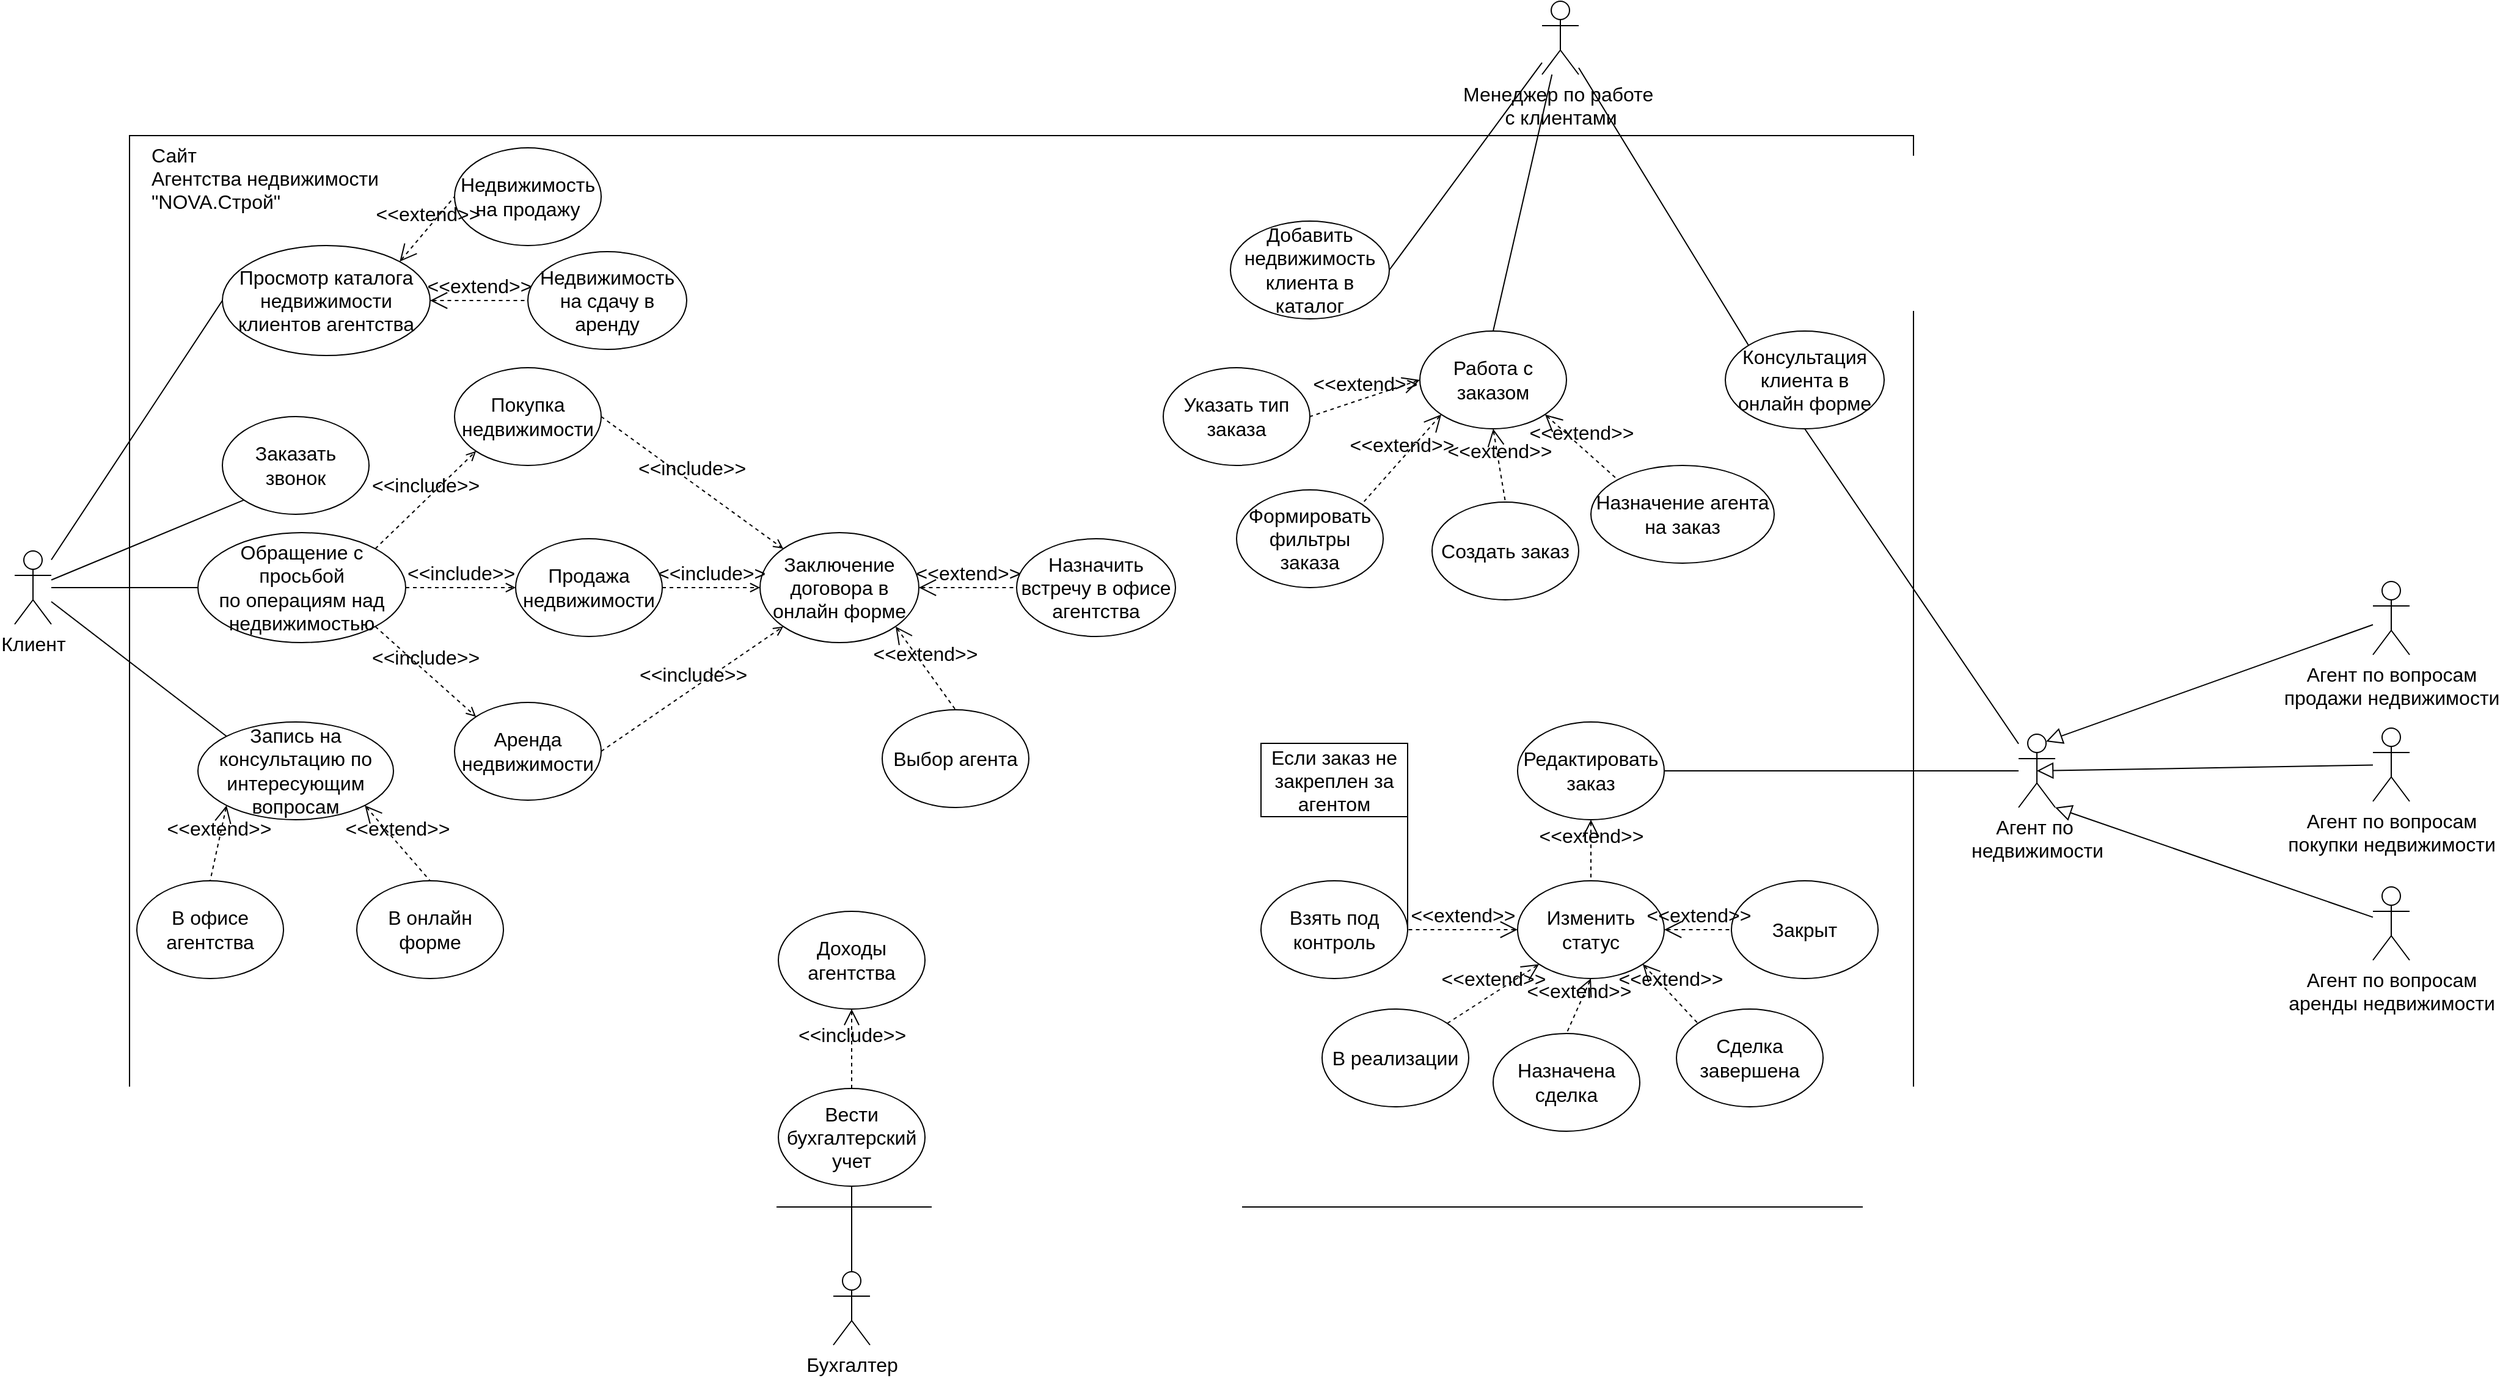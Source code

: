 <mxfile version="20.6.0" type="device"><diagram id="ZbYqi0GbOjYnS4cNyKz0" name="Страница 1"><mxGraphModel dx="2809" dy="2093" grid="1" gridSize="10" guides="1" tooltips="1" connect="1" arrows="1" fold="1" page="1" pageScale="1" pageWidth="1169" pageHeight="827" math="0" shadow="0"><root><mxCell id="0"/><mxCell id="1" parent="0"/><mxCell id="UqVFQyRsKQITe2dzl25y-78" value="" style="rounded=0;whiteSpace=wrap;html=1;fontSize=16;" parent="1" vertex="1"><mxGeometry x="294" y="-50" width="1460" height="877" as="geometry"/></mxCell><mxCell id="UqVFQyRsKQITe2dzl25y-3" style="rounded=0;orthogonalLoop=1;jettySize=auto;html=1;fontSize=16;entryX=0;entryY=0.5;entryDx=0;entryDy=0;endArrow=none;endFill=0;" parent="1" source="UqVFQyRsKQITe2dzl25y-1" target="UqVFQyRsKQITe2dzl25y-2" edge="1"><mxGeometry relative="1" as="geometry"><mxPoint x="270" y="320" as="targetPoint"/></mxGeometry></mxCell><mxCell id="UqVFQyRsKQITe2dzl25y-22" style="edgeStyle=none;rounded=0;orthogonalLoop=1;jettySize=auto;html=1;entryX=0;entryY=0;entryDx=0;entryDy=0;fontSize=16;endArrow=none;endFill=0;" parent="1" source="UqVFQyRsKQITe2dzl25y-1" target="UqVFQyRsKQITe2dzl25y-21" edge="1"><mxGeometry relative="1" as="geometry"/></mxCell><mxCell id="UqVFQyRsKQITe2dzl25y-77" style="edgeStyle=none;rounded=0;orthogonalLoop=1;jettySize=auto;html=1;entryX=0;entryY=1;entryDx=0;entryDy=0;fontSize=16;endArrow=none;endFill=0;endSize=11;" parent="1" source="UqVFQyRsKQITe2dzl25y-1" target="UqVFQyRsKQITe2dzl25y-76" edge="1"><mxGeometry relative="1" as="geometry"/></mxCell><mxCell id="lv6872wSU-0147qb-NPm-3" style="rounded=0;orthogonalLoop=1;jettySize=auto;html=1;entryX=0;entryY=0.5;entryDx=0;entryDy=0;fontSize=16;endArrow=none;endFill=0;" parent="1" source="UqVFQyRsKQITe2dzl25y-1" target="lv6872wSU-0147qb-NPm-2" edge="1"><mxGeometry relative="1" as="geometry"/></mxCell><mxCell id="UqVFQyRsKQITe2dzl25y-1" value="Клиент&lt;br style=&quot;font-size: 16px;&quot;&gt;" style="shape=umlActor;verticalLabelPosition=bottom;verticalAlign=top;html=1;outlineConnect=0;fontSize=16;" parent="1" vertex="1"><mxGeometry x="200" y="290" width="30" height="60" as="geometry"/></mxCell><mxCell id="UqVFQyRsKQITe2dzl25y-2" value="Обращение с&lt;br&gt;просьбой&lt;br&gt;по операциям над недвижимостью" style="ellipse;whiteSpace=wrap;html=1;fontSize=16;" parent="1" vertex="1"><mxGeometry x="350" y="275" width="170" height="90" as="geometry"/></mxCell><mxCell id="UqVFQyRsKQITe2dzl25y-5" value="Покупка недвижимости" style="ellipse;whiteSpace=wrap;html=1;fontSize=16;" parent="1" vertex="1"><mxGeometry x="560" y="140" width="120" height="80" as="geometry"/></mxCell><mxCell id="UqVFQyRsKQITe2dzl25y-6" value="&amp;lt;&amp;lt;include&amp;gt;&amp;gt;" style="edgeStyle=none;html=1;endArrow=open;verticalAlign=bottom;dashed=1;labelBackgroundColor=none;rounded=0;fontSize=16;exitX=1;exitY=0.5;exitDx=0;exitDy=0;entryX=0;entryY=0;entryDx=0;entryDy=0;" parent="1" source="UqVFQyRsKQITe2dzl25y-5" target="UqVFQyRsKQITe2dzl25y-13" edge="1"><mxGeometry width="160" relative="1" as="geometry"><mxPoint x="450" y="310" as="sourcePoint"/><mxPoint x="610" y="310" as="targetPoint"/></mxGeometry></mxCell><mxCell id="UqVFQyRsKQITe2dzl25y-8" value="Продажа недвижимости" style="ellipse;whiteSpace=wrap;html=1;fontSize=16;" parent="1" vertex="1"><mxGeometry x="610" y="280" width="120" height="80" as="geometry"/></mxCell><mxCell id="UqVFQyRsKQITe2dzl25y-10" value="&amp;lt;&amp;lt;include&amp;gt;&amp;gt;" style="edgeStyle=none;html=1;endArrow=open;verticalAlign=bottom;dashed=1;labelBackgroundColor=none;rounded=0;fontSize=16;exitX=1;exitY=0.5;exitDx=0;exitDy=0;entryX=0;entryY=0.5;entryDx=0;entryDy=0;" parent="1" source="UqVFQyRsKQITe2dzl25y-2" target="UqVFQyRsKQITe2dzl25y-8" edge="1"><mxGeometry width="160" relative="1" as="geometry"><mxPoint x="493.62" y="292.83" as="sourcePoint"/><mxPoint x="547.574" y="188.284" as="targetPoint"/></mxGeometry></mxCell><mxCell id="UqVFQyRsKQITe2dzl25y-11" value="Аренда недвижимости" style="ellipse;whiteSpace=wrap;html=1;fontSize=16;" parent="1" vertex="1"><mxGeometry x="560" y="414" width="120" height="80" as="geometry"/></mxCell><mxCell id="UqVFQyRsKQITe2dzl25y-12" value="&amp;lt;&amp;lt;include&amp;gt;&amp;gt;" style="edgeStyle=none;html=1;endArrow=open;verticalAlign=bottom;dashed=1;labelBackgroundColor=none;rounded=0;fontSize=16;exitX=1;exitY=1;exitDx=0;exitDy=0;entryX=0;entryY=0;entryDx=0;entryDy=0;" parent="1" source="UqVFQyRsKQITe2dzl25y-2" target="UqVFQyRsKQITe2dzl25y-11" edge="1"><mxGeometry width="160" relative="1" as="geometry"><mxPoint x="530" y="330" as="sourcePoint"/><mxPoint x="670" y="330" as="targetPoint"/></mxGeometry></mxCell><mxCell id="UqVFQyRsKQITe2dzl25y-13" value="Заключение договора в онлайн форме" style="ellipse;whiteSpace=wrap;html=1;fontSize=16;" parent="1" vertex="1"><mxGeometry x="810" y="275" width="130" height="90" as="geometry"/></mxCell><mxCell id="UqVFQyRsKQITe2dzl25y-16" value="&amp;lt;&amp;lt;include&amp;gt;&amp;gt;" style="edgeStyle=none;html=1;endArrow=open;verticalAlign=bottom;dashed=1;labelBackgroundColor=none;rounded=0;fontSize=16;exitX=1;exitY=0;exitDx=0;exitDy=0;entryX=0;entryY=1;entryDx=0;entryDy=0;" parent="1" source="UqVFQyRsKQITe2dzl25y-2" target="UqVFQyRsKQITe2dzl25y-5" edge="1"><mxGeometry width="160" relative="1" as="geometry"><mxPoint x="650" y="160.0" as="sourcePoint"/><mxPoint x="838.992" y="298.212" as="targetPoint"/></mxGeometry></mxCell><mxCell id="UqVFQyRsKQITe2dzl25y-17" value="&amp;lt;&amp;lt;include&amp;gt;&amp;gt;" style="edgeStyle=none;html=1;endArrow=open;verticalAlign=bottom;dashed=1;labelBackgroundColor=none;rounded=0;fontSize=16;exitX=1;exitY=0.5;exitDx=0;exitDy=0;entryX=0;entryY=0.5;entryDx=0;entryDy=0;" parent="1" source="UqVFQyRsKQITe2dzl25y-8" target="UqVFQyRsKQITe2dzl25y-13" edge="1"><mxGeometry width="160" relative="1" as="geometry"><mxPoint x="505.197" y="298.229" as="sourcePoint"/><mxPoint x="547.574" y="188.284" as="targetPoint"/></mxGeometry></mxCell><mxCell id="UqVFQyRsKQITe2dzl25y-18" value="&amp;lt;&amp;lt;include&amp;gt;&amp;gt;" style="edgeStyle=none;html=1;endArrow=open;verticalAlign=bottom;dashed=1;labelBackgroundColor=none;rounded=0;fontSize=16;exitX=1;exitY=0.5;exitDx=0;exitDy=0;entryX=0;entryY=1;entryDx=0;entryDy=0;" parent="1" source="UqVFQyRsKQITe2dzl25y-11" target="UqVFQyRsKQITe2dzl25y-13" edge="1"><mxGeometry width="160" relative="1" as="geometry"><mxPoint x="505.197" y="361.771" as="sourcePoint"/><mxPoint x="552.574" y="461.716" as="targetPoint"/></mxGeometry></mxCell><mxCell id="UqVFQyRsKQITe2dzl25y-19" value="Назначить встречу в офисе агентства" style="ellipse;whiteSpace=wrap;html=1;fontSize=16;" parent="1" vertex="1"><mxGeometry x="1020" y="280" width="130" height="80" as="geometry"/></mxCell><mxCell id="UqVFQyRsKQITe2dzl25y-20" value="&amp;lt;&amp;lt;extend&amp;gt;&amp;gt;" style="edgeStyle=none;html=1;startArrow=open;endArrow=none;startSize=12;verticalAlign=bottom;dashed=1;labelBackgroundColor=none;rounded=0;fontSize=16;entryX=0;entryY=0.5;entryDx=0;entryDy=0;exitX=1;exitY=0.5;exitDx=0;exitDy=0;" parent="1" source="UqVFQyRsKQITe2dzl25y-13" target="UqVFQyRsKQITe2dzl25y-19" edge="1"><mxGeometry width="160" relative="1" as="geometry"><mxPoint x="660" y="310" as="sourcePoint"/><mxPoint x="820" y="310" as="targetPoint"/></mxGeometry></mxCell><mxCell id="UqVFQyRsKQITe2dzl25y-21" value="Запись на консультацию по интересующим вопросам" style="ellipse;whiteSpace=wrap;html=1;fontSize=16;" parent="1" vertex="1"><mxGeometry x="350" y="430" width="160" height="80" as="geometry"/></mxCell><mxCell id="UqVFQyRsKQITe2dzl25y-23" value="В офисе агентства" style="ellipse;whiteSpace=wrap;html=1;fontSize=16;" parent="1" vertex="1"><mxGeometry x="300" y="560" width="120" height="80" as="geometry"/></mxCell><mxCell id="UqVFQyRsKQITe2dzl25y-24" value="&amp;lt;&amp;lt;extend&amp;gt;&amp;gt;" style="edgeStyle=none;html=1;startArrow=open;endArrow=none;startSize=12;verticalAlign=bottom;dashed=1;labelBackgroundColor=none;rounded=0;fontSize=16;entryX=0.5;entryY=0;entryDx=0;entryDy=0;exitX=0;exitY=1;exitDx=0;exitDy=0;" parent="1" source="UqVFQyRsKQITe2dzl25y-21" target="UqVFQyRsKQITe2dzl25y-23" edge="1"><mxGeometry width="160" relative="1" as="geometry"><mxPoint x="600" y="420" as="sourcePoint"/><mxPoint x="760" y="420" as="targetPoint"/></mxGeometry></mxCell><mxCell id="UqVFQyRsKQITe2dzl25y-25" value="В онлайн форме" style="ellipse;whiteSpace=wrap;html=1;fontSize=16;" parent="1" vertex="1"><mxGeometry x="480" y="560" width="120" height="80" as="geometry"/></mxCell><mxCell id="UqVFQyRsKQITe2dzl25y-26" value="&amp;lt;&amp;lt;extend&amp;gt;&amp;gt;" style="edgeStyle=none;html=1;startArrow=open;endArrow=none;startSize=12;verticalAlign=bottom;dashed=1;labelBackgroundColor=none;rounded=0;fontSize=16;entryX=0.5;entryY=0;entryDx=0;entryDy=0;exitX=1;exitY=1;exitDx=0;exitDy=0;" parent="1" source="UqVFQyRsKQITe2dzl25y-21" target="UqVFQyRsKQITe2dzl25y-25" edge="1"><mxGeometry width="160" relative="1" as="geometry"><mxPoint x="383.431" y="508.284" as="sourcePoint"/><mxPoint x="360" y="570" as="targetPoint"/></mxGeometry></mxCell><mxCell id="UqVFQyRsKQITe2dzl25y-27" value="Выбор агента" style="ellipse;whiteSpace=wrap;html=1;fontSize=16;" parent="1" vertex="1"><mxGeometry x="910" y="420" width="120" height="80" as="geometry"/></mxCell><mxCell id="UqVFQyRsKQITe2dzl25y-31" style="edgeStyle=none;rounded=0;orthogonalLoop=1;jettySize=auto;html=1;entryX=0.5;entryY=0;entryDx=0;entryDy=0;fontSize=16;endArrow=none;endFill=0;" parent="1" source="UqVFQyRsKQITe2dzl25y-29" target="UqVFQyRsKQITe2dzl25y-30" edge="1"><mxGeometry relative="1" as="geometry"/></mxCell><mxCell id="UqVFQyRsKQITe2dzl25y-39" style="edgeStyle=none;rounded=0;orthogonalLoop=1;jettySize=auto;html=1;entryX=0;entryY=0;entryDx=0;entryDy=0;fontSize=16;endArrow=none;endFill=0;" parent="1" source="UqVFQyRsKQITe2dzl25y-29" target="UqVFQyRsKQITe2dzl25y-38" edge="1"><mxGeometry relative="1" as="geometry"/></mxCell><mxCell id="rBSnvYJMCTskgzH677Kr-2" style="rounded=0;orthogonalLoop=1;jettySize=auto;html=1;entryX=1;entryY=0.5;entryDx=0;entryDy=0;fontSize=16;endArrow=none;endFill=0;" edge="1" parent="1" source="UqVFQyRsKQITe2dzl25y-29" target="rBSnvYJMCTskgzH677Kr-1"><mxGeometry relative="1" as="geometry"/></mxCell><mxCell id="UqVFQyRsKQITe2dzl25y-29" value="Менеджер по работе&amp;nbsp;&lt;br&gt;с клиентами" style="shape=umlActor;html=1;verticalLabelPosition=bottom;verticalAlign=top;align=center;fontSize=16;" parent="1" vertex="1"><mxGeometry x="1450" y="-160" width="30" height="60" as="geometry"/></mxCell><mxCell id="UqVFQyRsKQITe2dzl25y-30" value="Работа с заказом" style="ellipse;whiteSpace=wrap;html=1;fontSize=16;" parent="1" vertex="1"><mxGeometry x="1350" y="110" width="120" height="80" as="geometry"/></mxCell><mxCell id="UqVFQyRsKQITe2dzl25y-32" value="Формировать&lt;br&gt;фильтры заказа" style="ellipse;whiteSpace=wrap;html=1;fontSize=16;" parent="1" vertex="1"><mxGeometry x="1200" y="240" width="120" height="80" as="geometry"/></mxCell><mxCell id="UqVFQyRsKQITe2dzl25y-33" value="&amp;lt;&amp;lt;extend&amp;gt;&amp;gt;" style="edgeStyle=none;html=1;startArrow=open;endArrow=none;startSize=12;verticalAlign=bottom;dashed=1;labelBackgroundColor=none;rounded=0;fontSize=16;entryX=1;entryY=0;entryDx=0;entryDy=0;exitX=0;exitY=1;exitDx=0;exitDy=0;" parent="1" source="UqVFQyRsKQITe2dzl25y-30" target="UqVFQyRsKQITe2dzl25y-32" edge="1"><mxGeometry width="160" relative="1" as="geometry"><mxPoint x="1220" y="130" as="sourcePoint"/><mxPoint x="1380" y="130" as="targetPoint"/></mxGeometry></mxCell><mxCell id="UqVFQyRsKQITe2dzl25y-34" value="Создать заказ" style="ellipse;whiteSpace=wrap;html=1;fontSize=16;" parent="1" vertex="1"><mxGeometry x="1360" y="250" width="120" height="80" as="geometry"/></mxCell><mxCell id="UqVFQyRsKQITe2dzl25y-35" value="&amp;lt;&amp;lt;extend&amp;gt;&amp;gt;" style="edgeStyle=none;html=1;startArrow=open;endArrow=none;startSize=12;verticalAlign=bottom;dashed=1;labelBackgroundColor=none;rounded=0;fontSize=16;entryX=0.5;entryY=0;entryDx=0;entryDy=0;exitX=0.5;exitY=1;exitDx=0;exitDy=0;" parent="1" source="UqVFQyRsKQITe2dzl25y-30" target="UqVFQyRsKQITe2dzl25y-34" edge="1"><mxGeometry width="160" relative="1" as="geometry"><mxPoint x="1377.574" y="188.284" as="sourcePoint"/><mxPoint x="1312.426" y="261.716" as="targetPoint"/></mxGeometry></mxCell><mxCell id="UqVFQyRsKQITe2dzl25y-36" value="Назначение агента на заказ" style="ellipse;whiteSpace=wrap;html=1;fontSize=16;" parent="1" vertex="1"><mxGeometry x="1490" y="220" width="150" height="80" as="geometry"/></mxCell><mxCell id="UqVFQyRsKQITe2dzl25y-37" value="&amp;lt;&amp;lt;extend&amp;gt;&amp;gt;" style="edgeStyle=none;html=1;startArrow=open;endArrow=none;startSize=12;verticalAlign=bottom;dashed=1;labelBackgroundColor=none;rounded=0;fontSize=16;entryX=0;entryY=0;entryDx=0;entryDy=0;exitX=1;exitY=1;exitDx=0;exitDy=0;" parent="1" source="UqVFQyRsKQITe2dzl25y-30" target="UqVFQyRsKQITe2dzl25y-36" edge="1"><mxGeometry width="160" relative="1" as="geometry"><mxPoint x="1420" y="200.0" as="sourcePoint"/><mxPoint x="1430" y="260.0" as="targetPoint"/></mxGeometry></mxCell><mxCell id="UqVFQyRsKQITe2dzl25y-38" value="Консультация клиента в онлайн форме" style="ellipse;whiteSpace=wrap;html=1;fontSize=16;" parent="1" vertex="1"><mxGeometry x="1600" y="110" width="130" height="80" as="geometry"/></mxCell><mxCell id="UqVFQyRsKQITe2dzl25y-47" style="edgeStyle=none;rounded=0;orthogonalLoop=1;jettySize=auto;html=1;entryX=0.75;entryY=0.1;entryDx=0;entryDy=0;entryPerimeter=0;fontSize=16;endArrow=block;endFill=0;endSize=11;" parent="1" source="UqVFQyRsKQITe2dzl25y-40" target="UqVFQyRsKQITe2dzl25y-46" edge="1"><mxGeometry relative="1" as="geometry"/></mxCell><mxCell id="UqVFQyRsKQITe2dzl25y-40" value="Агент по вопросам&lt;br&gt;продажи недвижимости" style="shape=umlActor;html=1;verticalLabelPosition=bottom;verticalAlign=top;align=center;fontSize=16;" parent="1" vertex="1"><mxGeometry x="2130" y="315" width="30" height="60" as="geometry"/></mxCell><mxCell id="UqVFQyRsKQITe2dzl25y-48" style="edgeStyle=none;rounded=0;orthogonalLoop=1;jettySize=auto;html=1;fontSize=16;endArrow=block;endFill=0;endSize=11;entryX=0.5;entryY=0.5;entryDx=0;entryDy=0;entryPerimeter=0;" parent="1" source="UqVFQyRsKQITe2dzl25y-41" target="UqVFQyRsKQITe2dzl25y-46" edge="1"><mxGeometry relative="1" as="geometry"><mxPoint x="1920" y="465" as="targetPoint"/></mxGeometry></mxCell><mxCell id="UqVFQyRsKQITe2dzl25y-41" value="Агент по вопросам&lt;br&gt;покупки недвижимости" style="shape=umlActor;html=1;verticalLabelPosition=bottom;verticalAlign=top;align=center;fontSize=16;" parent="1" vertex="1"><mxGeometry x="2130" y="435" width="30" height="60" as="geometry"/></mxCell><mxCell id="UqVFQyRsKQITe2dzl25y-49" style="edgeStyle=none;rounded=0;orthogonalLoop=1;jettySize=auto;html=1;entryX=1;entryY=1;entryDx=0;entryDy=0;entryPerimeter=0;fontSize=16;endArrow=block;endFill=0;endSize=11;" parent="1" source="UqVFQyRsKQITe2dzl25y-43" target="UqVFQyRsKQITe2dzl25y-46" edge="1"><mxGeometry relative="1" as="geometry"/></mxCell><mxCell id="UqVFQyRsKQITe2dzl25y-43" value="Агент по вопросам&lt;br&gt;аренды недвижимости" style="shape=umlActor;verticalLabelPosition=bottom;verticalAlign=top;html=1;outlineConnect=0;fontSize=16;" parent="1" vertex="1"><mxGeometry x="2130" y="565" width="30" height="60" as="geometry"/></mxCell><mxCell id="UqVFQyRsKQITe2dzl25y-44" value="Указать тип&lt;br&gt;заказа" style="ellipse;whiteSpace=wrap;html=1;fontSize=16;" parent="1" vertex="1"><mxGeometry x="1140" y="140" width="120" height="80" as="geometry"/></mxCell><mxCell id="UqVFQyRsKQITe2dzl25y-45" value="&amp;lt;&amp;lt;extend&amp;gt;&amp;gt;" style="edgeStyle=none;html=1;startArrow=open;endArrow=none;startSize=12;verticalAlign=bottom;dashed=1;labelBackgroundColor=none;rounded=0;fontSize=16;entryX=1;entryY=0.5;entryDx=0;entryDy=0;exitX=0;exitY=0.5;exitDx=0;exitDy=0;" parent="1" source="UqVFQyRsKQITe2dzl25y-30" target="UqVFQyRsKQITe2dzl25y-44" edge="1"><mxGeometry width="160" relative="1" as="geometry"><mxPoint x="1377.574" y="188.284" as="sourcePoint"/><mxPoint x="1312.426" y="261.716" as="targetPoint"/></mxGeometry></mxCell><mxCell id="UqVFQyRsKQITe2dzl25y-52" style="edgeStyle=none;rounded=0;orthogonalLoop=1;jettySize=auto;html=1;entryX=1;entryY=0.5;entryDx=0;entryDy=0;fontSize=16;endArrow=none;endFill=0;endSize=11;" parent="1" source="UqVFQyRsKQITe2dzl25y-46" target="UqVFQyRsKQITe2dzl25y-50" edge="1"><mxGeometry relative="1" as="geometry"/></mxCell><mxCell id="UqVFQyRsKQITe2dzl25y-69" style="edgeStyle=none;rounded=0;orthogonalLoop=1;jettySize=auto;html=1;entryX=0.5;entryY=1;entryDx=0;entryDy=0;fontSize=16;endArrow=none;endFill=0;endSize=11;" parent="1" source="UqVFQyRsKQITe2dzl25y-46" target="UqVFQyRsKQITe2dzl25y-38" edge="1"><mxGeometry relative="1" as="geometry"/></mxCell><mxCell id="UqVFQyRsKQITe2dzl25y-46" value="Агент по&amp;nbsp;&lt;br&gt;недвижимости" style="shape=umlActor;html=1;verticalLabelPosition=bottom;verticalAlign=top;align=center;fontSize=16;" parent="1" vertex="1"><mxGeometry x="1840" y="440" width="30" height="60" as="geometry"/></mxCell><mxCell id="UqVFQyRsKQITe2dzl25y-50" value="Редактировать заказ" style="ellipse;whiteSpace=wrap;html=1;fontSize=16;" parent="1" vertex="1"><mxGeometry x="1430" y="430" width="120" height="80" as="geometry"/></mxCell><mxCell id="UqVFQyRsKQITe2dzl25y-53" value="Изменить статус" style="ellipse;whiteSpace=wrap;html=1;fontSize=16;" parent="1" vertex="1"><mxGeometry x="1430" y="560" width="120" height="80" as="geometry"/></mxCell><mxCell id="UqVFQyRsKQITe2dzl25y-54" value="&amp;lt;&amp;lt;extend&amp;gt;&amp;gt;" style="edgeStyle=none;html=1;startArrow=open;endArrow=none;startSize=12;verticalAlign=bottom;dashed=1;labelBackgroundColor=none;rounded=0;fontSize=16;entryX=0.5;entryY=0;entryDx=0;entryDy=0;exitX=0.5;exitY=1;exitDx=0;exitDy=0;" parent="1" source="UqVFQyRsKQITe2dzl25y-50" target="UqVFQyRsKQITe2dzl25y-53" edge="1"><mxGeometry width="160" relative="1" as="geometry"><mxPoint x="1520" y="412.5" as="sourcePoint"/><mxPoint x="1680" y="412.5" as="targetPoint"/></mxGeometry></mxCell><mxCell id="UqVFQyRsKQITe2dzl25y-55" value="Взять под контроль" style="ellipse;whiteSpace=wrap;html=1;fontSize=16;" parent="1" vertex="1"><mxGeometry x="1220" y="560" width="120" height="80" as="geometry"/></mxCell><mxCell id="UqVFQyRsKQITe2dzl25y-56" value="&amp;lt;&amp;lt;extend&amp;gt;&amp;gt;" style="edgeStyle=none;html=1;startArrow=open;endArrow=none;startSize=12;verticalAlign=bottom;dashed=1;labelBackgroundColor=none;rounded=0;fontSize=16;entryX=1;entryY=0.5;entryDx=0;entryDy=0;exitX=0;exitY=0.5;exitDx=0;exitDy=0;" parent="1" source="UqVFQyRsKQITe2dzl25y-53" target="UqVFQyRsKQITe2dzl25y-55" edge="1"><mxGeometry width="160" relative="1" as="geometry"><mxPoint x="1390" y="585" as="sourcePoint"/><mxPoint x="1550" y="585" as="targetPoint"/></mxGeometry></mxCell><mxCell id="UqVFQyRsKQITe2dzl25y-58" style="edgeStyle=none;rounded=0;orthogonalLoop=1;jettySize=auto;html=1;fontSize=16;endArrow=none;endFill=0;endSize=11;exitX=1;exitY=1;exitDx=0;exitDy=0;" parent="1" source="UqVFQyRsKQITe2dzl25y-57" edge="1"><mxGeometry relative="1" as="geometry"><mxPoint x="1340" y="602" as="targetPoint"/></mxGeometry></mxCell><mxCell id="UqVFQyRsKQITe2dzl25y-57" value="Если заказ не закреплен за агентом" style="rounded=0;whiteSpace=wrap;html=1;fontSize=16;" parent="1" vertex="1"><mxGeometry x="1220" y="447.5" width="120" height="60" as="geometry"/></mxCell><mxCell id="UqVFQyRsKQITe2dzl25y-59" value="В реализации" style="ellipse;whiteSpace=wrap;html=1;fontSize=16;" parent="1" vertex="1"><mxGeometry x="1270" y="665" width="120" height="80" as="geometry"/></mxCell><mxCell id="UqVFQyRsKQITe2dzl25y-61" value="&amp;lt;&amp;lt;extend&amp;gt;&amp;gt;" style="edgeStyle=none;html=1;startArrow=open;endArrow=none;startSize=12;verticalAlign=bottom;dashed=1;labelBackgroundColor=none;rounded=0;fontSize=16;entryX=1;entryY=0;entryDx=0;entryDy=0;exitX=0;exitY=1;exitDx=0;exitDy=0;" parent="1" source="UqVFQyRsKQITe2dzl25y-53" target="UqVFQyRsKQITe2dzl25y-59" edge="1"><mxGeometry width="160" relative="1" as="geometry"><mxPoint x="1440" y="610" as="sourcePoint"/><mxPoint x="1382.426" y="626.716" as="targetPoint"/></mxGeometry></mxCell><mxCell id="UqVFQyRsKQITe2dzl25y-62" value="Назначена сделка" style="ellipse;whiteSpace=wrap;html=1;fontSize=16;" parent="1" vertex="1"><mxGeometry x="1410" y="685" width="120" height="80" as="geometry"/></mxCell><mxCell id="UqVFQyRsKQITe2dzl25y-63" value="&amp;lt;&amp;lt;extend&amp;gt;&amp;gt;" style="edgeStyle=none;html=1;startArrow=open;endArrow=none;startSize=12;verticalAlign=bottom;dashed=1;labelBackgroundColor=none;rounded=0;fontSize=16;entryX=0.5;entryY=0;entryDx=0;entryDy=0;exitX=0.5;exitY=1;exitDx=0;exitDy=0;" parent="1" source="UqVFQyRsKQITe2dzl25y-53" target="UqVFQyRsKQITe2dzl25y-62" edge="1"><mxGeometry width="160" relative="1" as="geometry"><mxPoint x="1420" y="575" as="sourcePoint"/><mxPoint x="1580" y="575" as="targetPoint"/></mxGeometry></mxCell><mxCell id="UqVFQyRsKQITe2dzl25y-64" value="Сделка завершена" style="ellipse;whiteSpace=wrap;html=1;fontSize=16;" parent="1" vertex="1"><mxGeometry x="1560" y="665" width="120" height="80" as="geometry"/></mxCell><mxCell id="UqVFQyRsKQITe2dzl25y-65" value="&amp;lt;&amp;lt;extend&amp;gt;&amp;gt;" style="edgeStyle=none;html=1;startArrow=open;endArrow=none;startSize=12;verticalAlign=bottom;dashed=1;labelBackgroundColor=none;rounded=0;fontSize=16;entryX=0;entryY=0;entryDx=0;entryDy=0;exitX=1;exitY=1;exitDx=0;exitDy=0;" parent="1" source="UqVFQyRsKQITe2dzl25y-53" target="UqVFQyRsKQITe2dzl25y-64" edge="1"><mxGeometry width="160" relative="1" as="geometry"><mxPoint x="1500" y="650" as="sourcePoint"/><mxPoint x="1480" y="695" as="targetPoint"/></mxGeometry></mxCell><mxCell id="UqVFQyRsKQITe2dzl25y-66" value="Закрыт" style="ellipse;whiteSpace=wrap;html=1;fontSize=16;" parent="1" vertex="1"><mxGeometry x="1605" y="560" width="120" height="80" as="geometry"/></mxCell><mxCell id="UqVFQyRsKQITe2dzl25y-67" value="&amp;lt;&amp;lt;extend&amp;gt;&amp;gt;" style="edgeStyle=none;html=1;startArrow=open;endArrow=none;startSize=12;verticalAlign=bottom;dashed=1;labelBackgroundColor=none;rounded=0;fontSize=16;entryX=0;entryY=0.5;entryDx=0;entryDy=0;exitX=1;exitY=0.5;exitDx=0;exitDy=0;" parent="1" source="UqVFQyRsKQITe2dzl25y-53" target="UqVFQyRsKQITe2dzl25y-66" edge="1"><mxGeometry width="160" relative="1" as="geometry"><mxPoint x="1400" y="575" as="sourcePoint"/><mxPoint x="1560" y="575" as="targetPoint"/></mxGeometry></mxCell><mxCell id="UqVFQyRsKQITe2dzl25y-72" style="edgeStyle=none;rounded=0;orthogonalLoop=1;jettySize=auto;html=1;entryX=0.5;entryY=1;entryDx=0;entryDy=0;fontSize=16;endArrow=none;endFill=0;endSize=11;" parent="1" source="UqVFQyRsKQITe2dzl25y-70" target="UqVFQyRsKQITe2dzl25y-71" edge="1"><mxGeometry relative="1" as="geometry"/></mxCell><mxCell id="UqVFQyRsKQITe2dzl25y-70" value="Бухгалтер" style="shape=umlActor;html=1;verticalLabelPosition=bottom;verticalAlign=top;align=center;fontSize=16;" parent="1" vertex="1"><mxGeometry x="870" y="880" width="30" height="60" as="geometry"/></mxCell><mxCell id="UqVFQyRsKQITe2dzl25y-71" value="Вести бухгалтерский учет" style="ellipse;whiteSpace=wrap;html=1;fontSize=16;" parent="1" vertex="1"><mxGeometry x="825" y="730" width="120" height="80" as="geometry"/></mxCell><mxCell id="UqVFQyRsKQITe2dzl25y-73" value="Доходы агентства" style="ellipse;whiteSpace=wrap;html=1;fontSize=16;" parent="1" vertex="1"><mxGeometry x="825" y="585" width="120" height="80" as="geometry"/></mxCell><mxCell id="UqVFQyRsKQITe2dzl25y-74" value="&amp;lt;&amp;lt;include&amp;gt;&amp;gt;" style="edgeStyle=none;html=1;endArrow=open;verticalAlign=bottom;dashed=1;labelBackgroundColor=none;rounded=0;fontSize=16;endSize=11;exitX=0.5;exitY=0;exitDx=0;exitDy=0;entryX=0.5;entryY=1;entryDx=0;entryDy=0;" parent="1" source="UqVFQyRsKQITe2dzl25y-71" target="UqVFQyRsKQITe2dzl25y-73" edge="1"><mxGeometry width="160" relative="1" as="geometry"><mxPoint x="900" y="610" as="sourcePoint"/><mxPoint x="1060" y="610" as="targetPoint"/></mxGeometry></mxCell><mxCell id="UqVFQyRsKQITe2dzl25y-75" value="&amp;lt;&amp;lt;extend&amp;gt;&amp;gt;" style="edgeStyle=none;html=1;startArrow=open;endArrow=none;startSize=12;verticalAlign=bottom;dashed=1;labelBackgroundColor=none;rounded=0;fontSize=16;entryX=0.5;entryY=0;entryDx=0;entryDy=0;exitX=1;exitY=1;exitDx=0;exitDy=0;" parent="1" source="UqVFQyRsKQITe2dzl25y-13" target="UqVFQyRsKQITe2dzl25y-27" edge="1"><mxGeometry width="160" relative="1" as="geometry"><mxPoint x="920" y="370" as="sourcePoint"/><mxPoint x="1080" y="370" as="targetPoint"/></mxGeometry></mxCell><mxCell id="UqVFQyRsKQITe2dzl25y-76" value="Заказать звонок" style="ellipse;whiteSpace=wrap;html=1;fontSize=16;" parent="1" vertex="1"><mxGeometry x="370" y="180" width="120" height="80" as="geometry"/></mxCell><mxCell id="lv6872wSU-0147qb-NPm-1" value="Сайт&amp;nbsp;&lt;br&gt;Агентства недвижимости &quot;NOVA.Строй&quot;" style="text;html=1;strokeColor=none;fillColor=none;align=left;verticalAlign=middle;whiteSpace=wrap;rounded=0;fontSize=16;" parent="1" vertex="1"><mxGeometry x="310" y="-50" width="270" height="70" as="geometry"/></mxCell><mxCell id="lv6872wSU-0147qb-NPm-2" value="Просмотр каталога недвижимости клиентов агентства" style="ellipse;whiteSpace=wrap;html=1;fontSize=16;" parent="1" vertex="1"><mxGeometry x="370" y="40" width="170" height="90" as="geometry"/></mxCell><mxCell id="lv6872wSU-0147qb-NPm-4" value="Недвижимость на продажу" style="ellipse;whiteSpace=wrap;html=1;fontSize=16;" parent="1" vertex="1"><mxGeometry x="560" y="-40" width="120" height="80" as="geometry"/></mxCell><mxCell id="lv6872wSU-0147qb-NPm-5" value="&amp;lt;&amp;lt;extend&amp;gt;&amp;gt;" style="edgeStyle=none;html=1;startArrow=open;endArrow=none;startSize=12;verticalAlign=bottom;dashed=1;labelBackgroundColor=none;rounded=0;fontSize=16;entryX=0;entryY=0.5;entryDx=0;entryDy=0;exitX=1;exitY=0;exitDx=0;exitDy=0;" parent="1" source="lv6872wSU-0147qb-NPm-2" target="lv6872wSU-0147qb-NPm-4" edge="1"><mxGeometry width="160" relative="1" as="geometry"><mxPoint x="560" y="220" as="sourcePoint"/><mxPoint x="720" y="220" as="targetPoint"/></mxGeometry></mxCell><mxCell id="lv6872wSU-0147qb-NPm-6" value="Недвижимость на сдачу в аренду" style="ellipse;whiteSpace=wrap;html=1;fontSize=16;" parent="1" vertex="1"><mxGeometry x="620" y="45" width="130" height="80" as="geometry"/></mxCell><mxCell id="lv6872wSU-0147qb-NPm-7" value="&amp;lt;&amp;lt;extend&amp;gt;&amp;gt;" style="edgeStyle=none;html=1;startArrow=open;endArrow=none;startSize=12;verticalAlign=bottom;dashed=1;labelBackgroundColor=none;rounded=0;fontSize=16;entryX=0;entryY=0.5;entryDx=0;entryDy=0;exitX=1;exitY=0.5;exitDx=0;exitDy=0;" parent="1" source="lv6872wSU-0147qb-NPm-2" target="lv6872wSU-0147qb-NPm-6" edge="1"><mxGeometry width="160" relative="1" as="geometry"><mxPoint x="560" y="200" as="sourcePoint"/><mxPoint x="720" y="200" as="targetPoint"/></mxGeometry></mxCell><mxCell id="rBSnvYJMCTskgzH677Kr-1" value="Добавить недвижимость клиента в каталог" style="ellipse;whiteSpace=wrap;html=1;fontSize=16;" vertex="1" parent="1"><mxGeometry x="1195" y="20" width="130" height="80" as="geometry"/></mxCell></root></mxGraphModel></diagram></mxfile>

